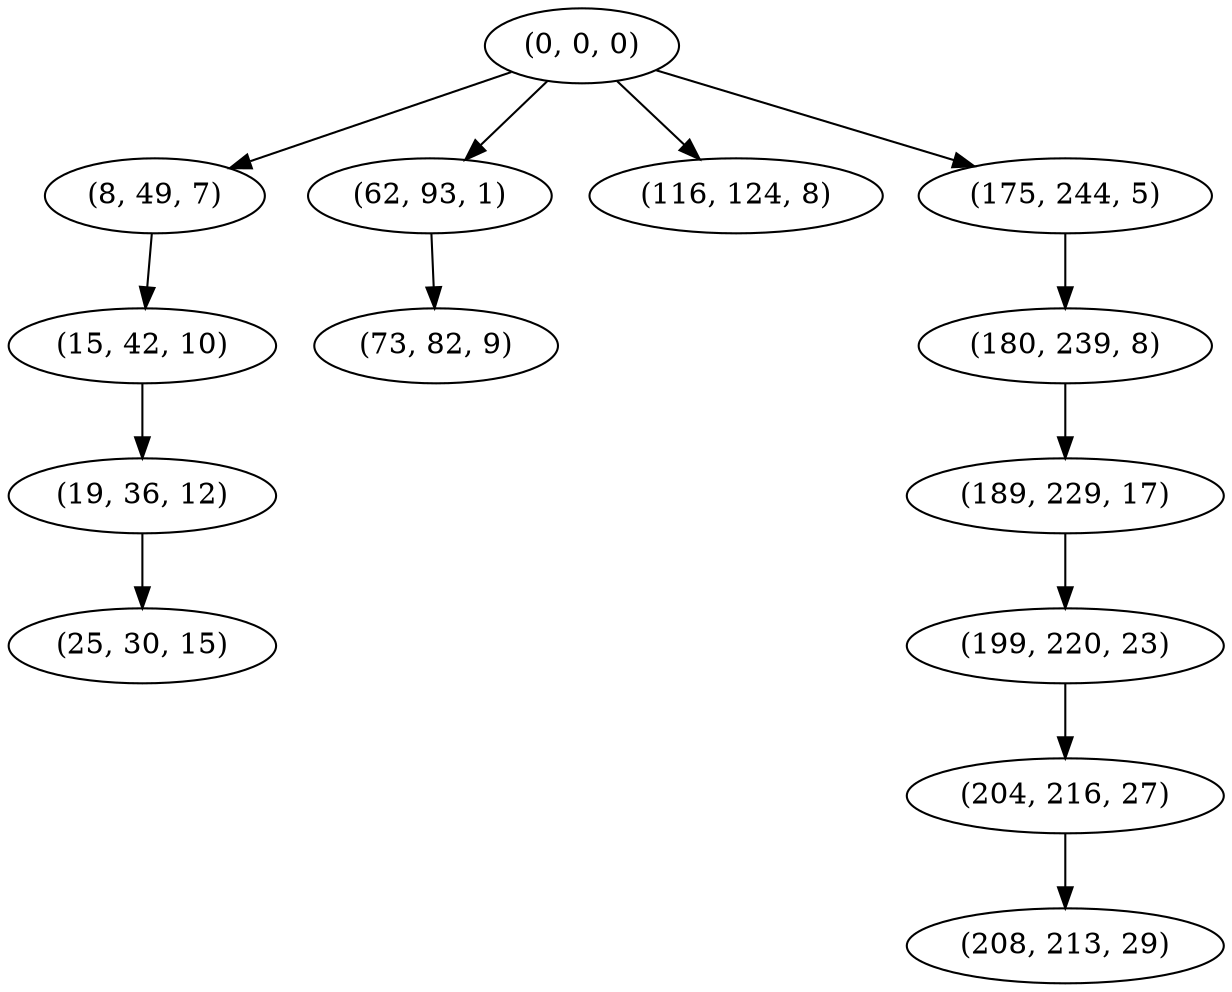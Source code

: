 digraph tree {
    "(0, 0, 0)";
    "(8, 49, 7)";
    "(15, 42, 10)";
    "(19, 36, 12)";
    "(25, 30, 15)";
    "(62, 93, 1)";
    "(73, 82, 9)";
    "(116, 124, 8)";
    "(175, 244, 5)";
    "(180, 239, 8)";
    "(189, 229, 17)";
    "(199, 220, 23)";
    "(204, 216, 27)";
    "(208, 213, 29)";
    "(0, 0, 0)" -> "(8, 49, 7)";
    "(0, 0, 0)" -> "(62, 93, 1)";
    "(0, 0, 0)" -> "(116, 124, 8)";
    "(0, 0, 0)" -> "(175, 244, 5)";
    "(8, 49, 7)" -> "(15, 42, 10)";
    "(15, 42, 10)" -> "(19, 36, 12)";
    "(19, 36, 12)" -> "(25, 30, 15)";
    "(62, 93, 1)" -> "(73, 82, 9)";
    "(175, 244, 5)" -> "(180, 239, 8)";
    "(180, 239, 8)" -> "(189, 229, 17)";
    "(189, 229, 17)" -> "(199, 220, 23)";
    "(199, 220, 23)" -> "(204, 216, 27)";
    "(204, 216, 27)" -> "(208, 213, 29)";
}
